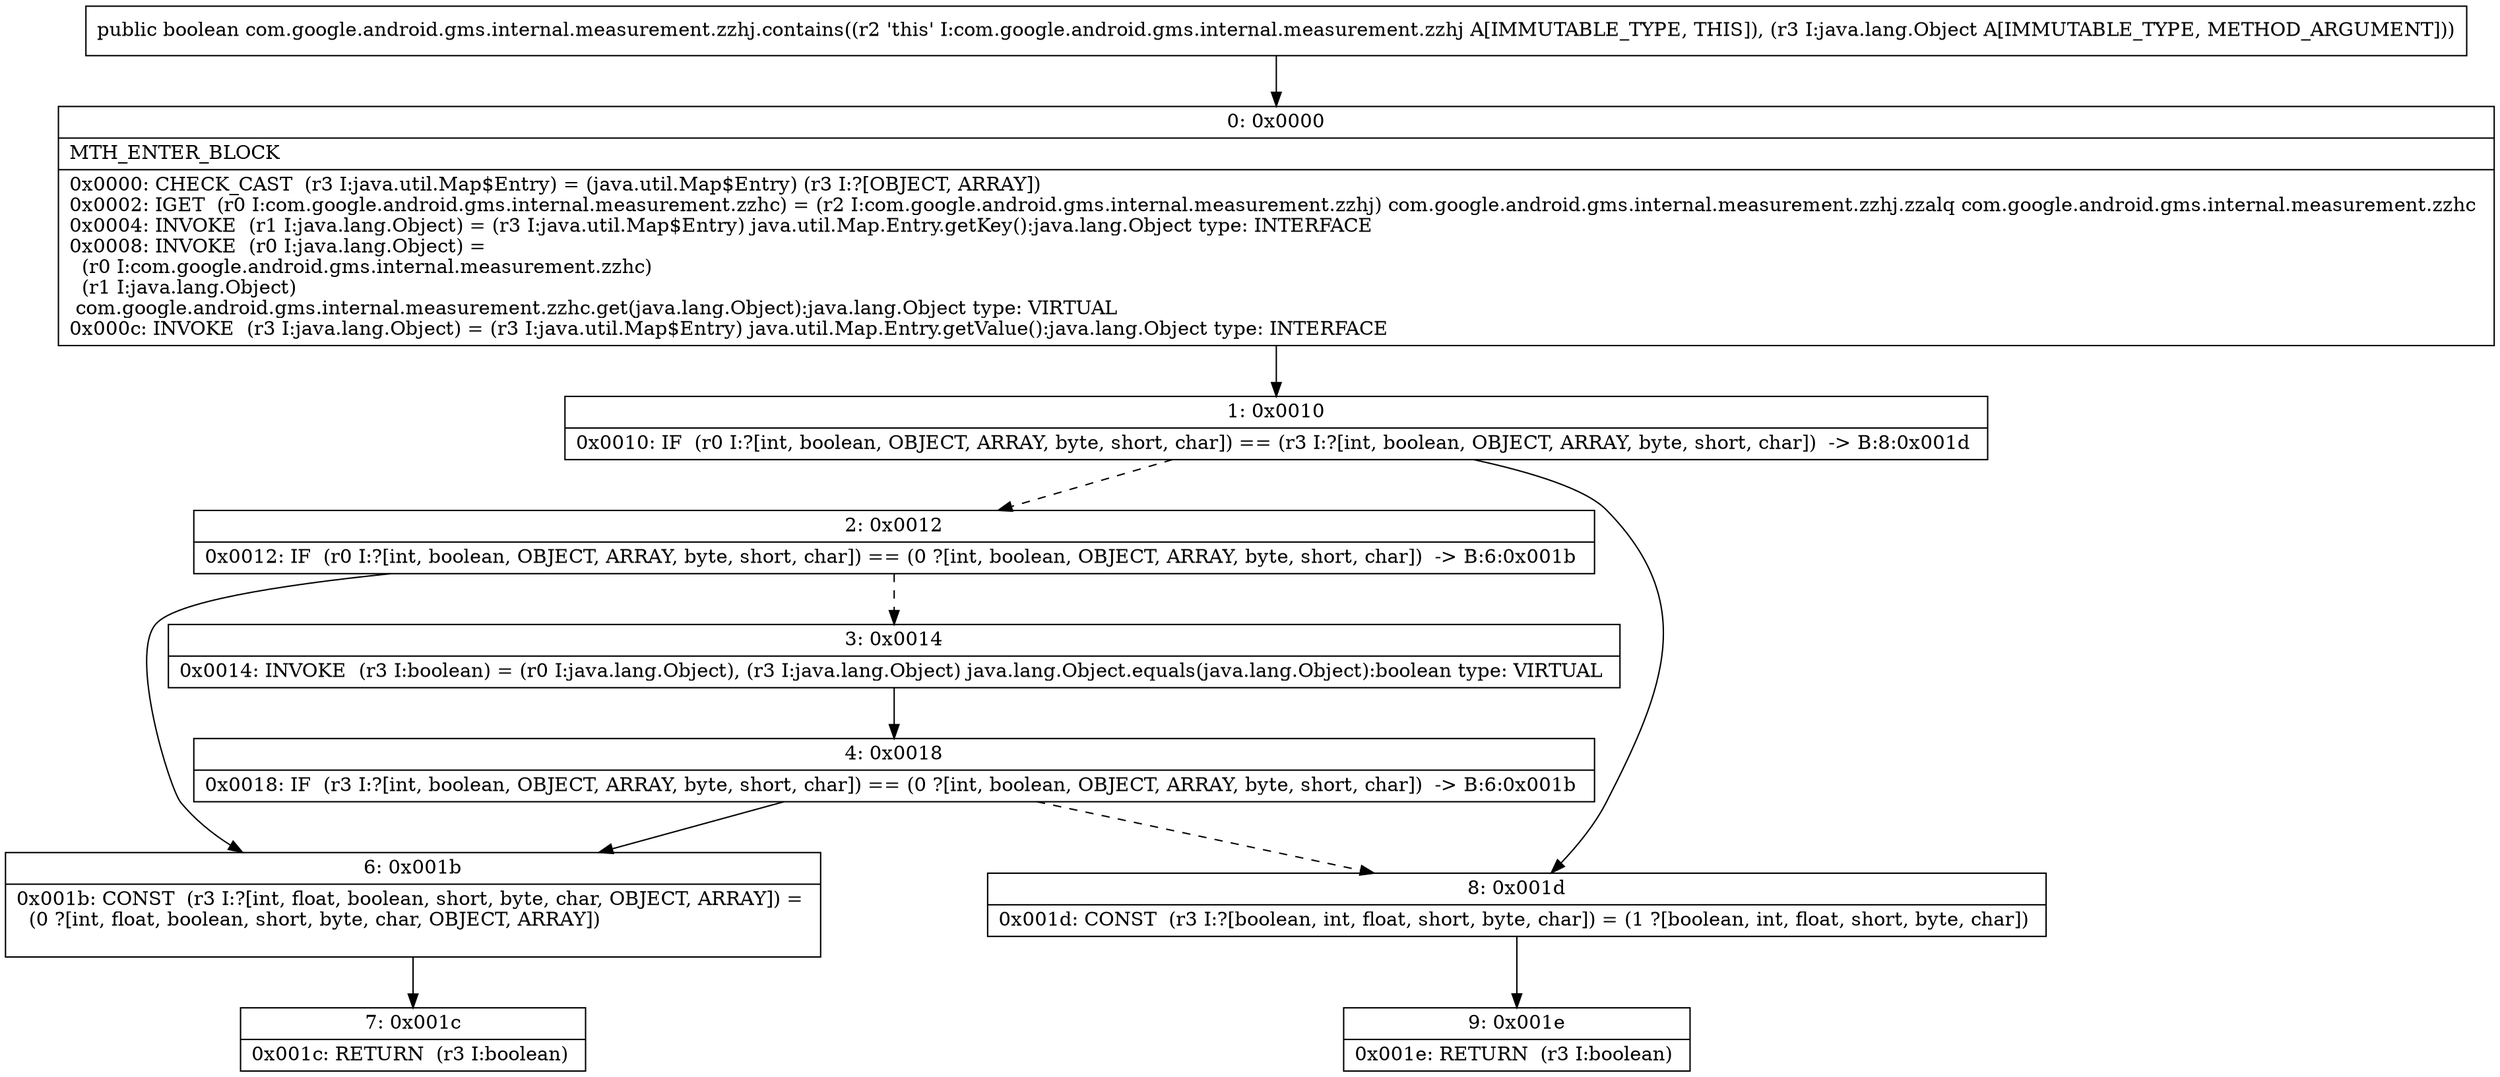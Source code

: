 digraph "CFG forcom.google.android.gms.internal.measurement.zzhj.contains(Ljava\/lang\/Object;)Z" {
Node_0 [shape=record,label="{0\:\ 0x0000|MTH_ENTER_BLOCK\l|0x0000: CHECK_CAST  (r3 I:java.util.Map$Entry) = (java.util.Map$Entry) (r3 I:?[OBJECT, ARRAY]) \l0x0002: IGET  (r0 I:com.google.android.gms.internal.measurement.zzhc) = (r2 I:com.google.android.gms.internal.measurement.zzhj) com.google.android.gms.internal.measurement.zzhj.zzalq com.google.android.gms.internal.measurement.zzhc \l0x0004: INVOKE  (r1 I:java.lang.Object) = (r3 I:java.util.Map$Entry) java.util.Map.Entry.getKey():java.lang.Object type: INTERFACE \l0x0008: INVOKE  (r0 I:java.lang.Object) = \l  (r0 I:com.google.android.gms.internal.measurement.zzhc)\l  (r1 I:java.lang.Object)\l com.google.android.gms.internal.measurement.zzhc.get(java.lang.Object):java.lang.Object type: VIRTUAL \l0x000c: INVOKE  (r3 I:java.lang.Object) = (r3 I:java.util.Map$Entry) java.util.Map.Entry.getValue():java.lang.Object type: INTERFACE \l}"];
Node_1 [shape=record,label="{1\:\ 0x0010|0x0010: IF  (r0 I:?[int, boolean, OBJECT, ARRAY, byte, short, char]) == (r3 I:?[int, boolean, OBJECT, ARRAY, byte, short, char])  \-\> B:8:0x001d \l}"];
Node_2 [shape=record,label="{2\:\ 0x0012|0x0012: IF  (r0 I:?[int, boolean, OBJECT, ARRAY, byte, short, char]) == (0 ?[int, boolean, OBJECT, ARRAY, byte, short, char])  \-\> B:6:0x001b \l}"];
Node_3 [shape=record,label="{3\:\ 0x0014|0x0014: INVOKE  (r3 I:boolean) = (r0 I:java.lang.Object), (r3 I:java.lang.Object) java.lang.Object.equals(java.lang.Object):boolean type: VIRTUAL \l}"];
Node_4 [shape=record,label="{4\:\ 0x0018|0x0018: IF  (r3 I:?[int, boolean, OBJECT, ARRAY, byte, short, char]) == (0 ?[int, boolean, OBJECT, ARRAY, byte, short, char])  \-\> B:6:0x001b \l}"];
Node_6 [shape=record,label="{6\:\ 0x001b|0x001b: CONST  (r3 I:?[int, float, boolean, short, byte, char, OBJECT, ARRAY]) = \l  (0 ?[int, float, boolean, short, byte, char, OBJECT, ARRAY])\l \l}"];
Node_7 [shape=record,label="{7\:\ 0x001c|0x001c: RETURN  (r3 I:boolean) \l}"];
Node_8 [shape=record,label="{8\:\ 0x001d|0x001d: CONST  (r3 I:?[boolean, int, float, short, byte, char]) = (1 ?[boolean, int, float, short, byte, char]) \l}"];
Node_9 [shape=record,label="{9\:\ 0x001e|0x001e: RETURN  (r3 I:boolean) \l}"];
MethodNode[shape=record,label="{public boolean com.google.android.gms.internal.measurement.zzhj.contains((r2 'this' I:com.google.android.gms.internal.measurement.zzhj A[IMMUTABLE_TYPE, THIS]), (r3 I:java.lang.Object A[IMMUTABLE_TYPE, METHOD_ARGUMENT])) }"];
MethodNode -> Node_0;
Node_0 -> Node_1;
Node_1 -> Node_2[style=dashed];
Node_1 -> Node_8;
Node_2 -> Node_3[style=dashed];
Node_2 -> Node_6;
Node_3 -> Node_4;
Node_4 -> Node_6;
Node_4 -> Node_8[style=dashed];
Node_6 -> Node_7;
Node_8 -> Node_9;
}

